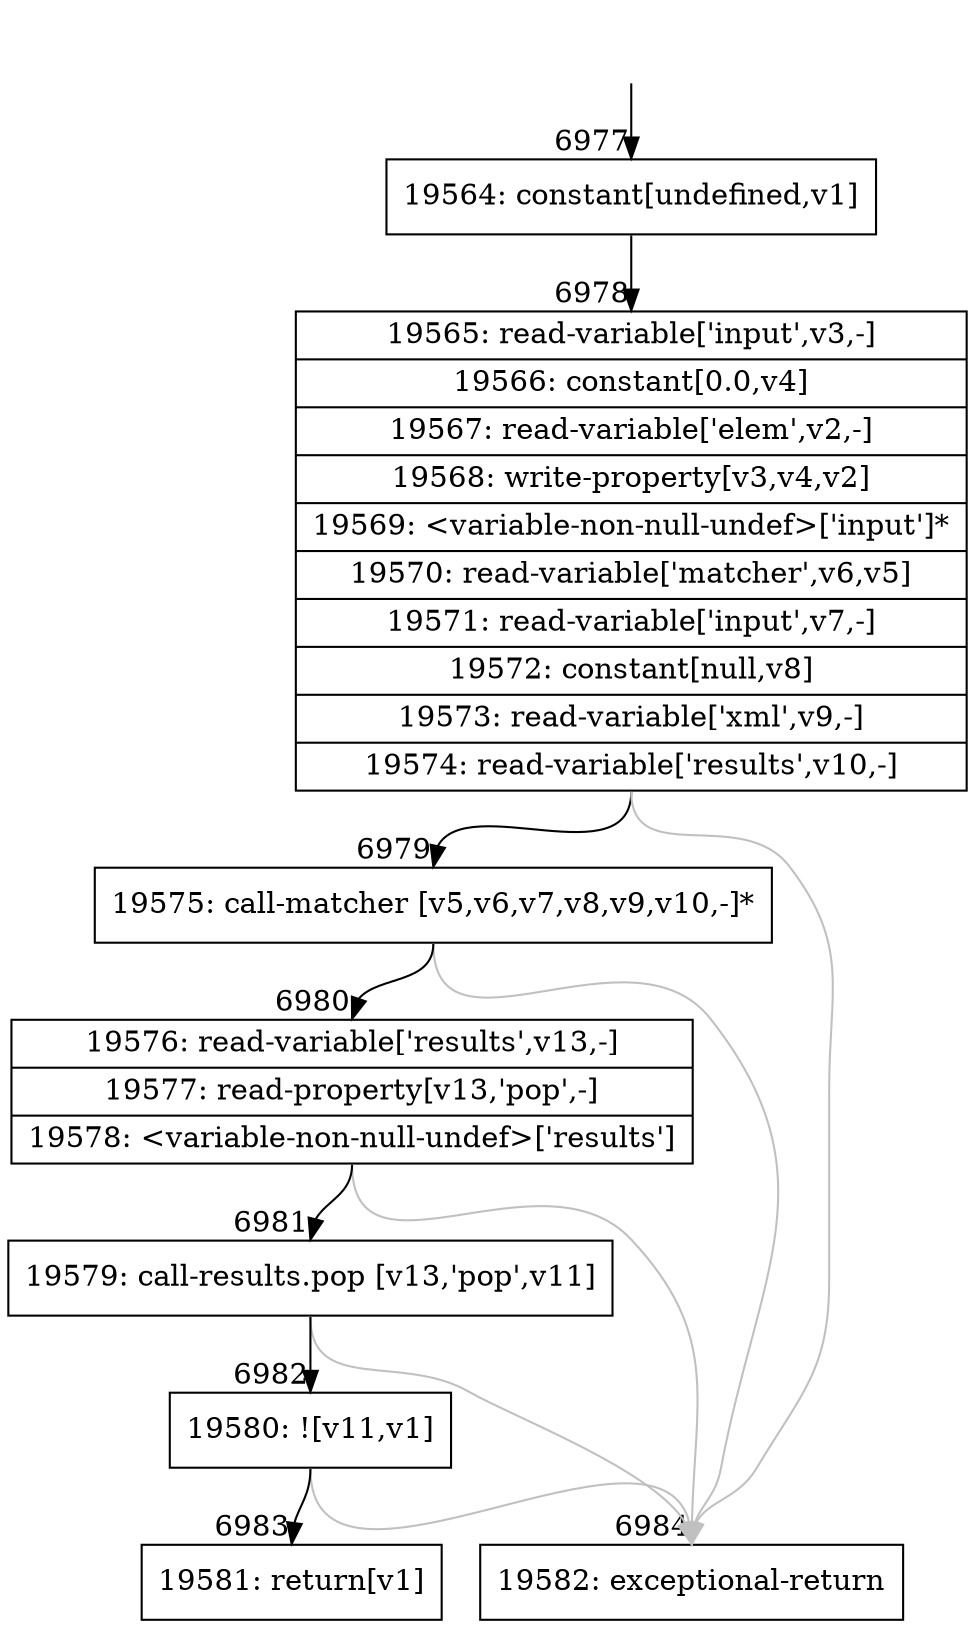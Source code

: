 digraph {
rankdir="TD"
BB_entry533[shape=none,label=""];
BB_entry533 -> BB6977 [tailport=s, headport=n, headlabel="    6977"]
BB6977 [shape=record label="{19564: constant[undefined,v1]}" ] 
BB6977 -> BB6978 [tailport=s, headport=n, headlabel="      6978"]
BB6978 [shape=record label="{19565: read-variable['input',v3,-]|19566: constant[0.0,v4]|19567: read-variable['elem',v2,-]|19568: write-property[v3,v4,v2]|19569: \<variable-non-null-undef\>['input']*|19570: read-variable['matcher',v6,v5]|19571: read-variable['input',v7,-]|19572: constant[null,v8]|19573: read-variable['xml',v9,-]|19574: read-variable['results',v10,-]}" ] 
BB6978 -> BB6979 [tailport=s, headport=n, headlabel="      6979"]
BB6978 -> BB6984 [tailport=s, headport=n, color=gray, headlabel="      6984"]
BB6979 [shape=record label="{19575: call-matcher [v5,v6,v7,v8,v9,v10,-]*}" ] 
BB6979 -> BB6980 [tailport=s, headport=n, headlabel="      6980"]
BB6979 -> BB6984 [tailport=s, headport=n, color=gray]
BB6980 [shape=record label="{19576: read-variable['results',v13,-]|19577: read-property[v13,'pop',-]|19578: \<variable-non-null-undef\>['results']}" ] 
BB6980 -> BB6981 [tailport=s, headport=n, headlabel="      6981"]
BB6980 -> BB6984 [tailport=s, headport=n, color=gray]
BB6981 [shape=record label="{19579: call-results.pop [v13,'pop',v11]}" ] 
BB6981 -> BB6982 [tailport=s, headport=n, headlabel="      6982"]
BB6981 -> BB6984 [tailport=s, headport=n, color=gray]
BB6982 [shape=record label="{19580: ![v11,v1]}" ] 
BB6982 -> BB6983 [tailport=s, headport=n, headlabel="      6983"]
BB6982 -> BB6984 [tailport=s, headport=n, color=gray]
BB6983 [shape=record label="{19581: return[v1]}" ] 
BB6984 [shape=record label="{19582: exceptional-return}" ] 
//#$~ 5539
}
